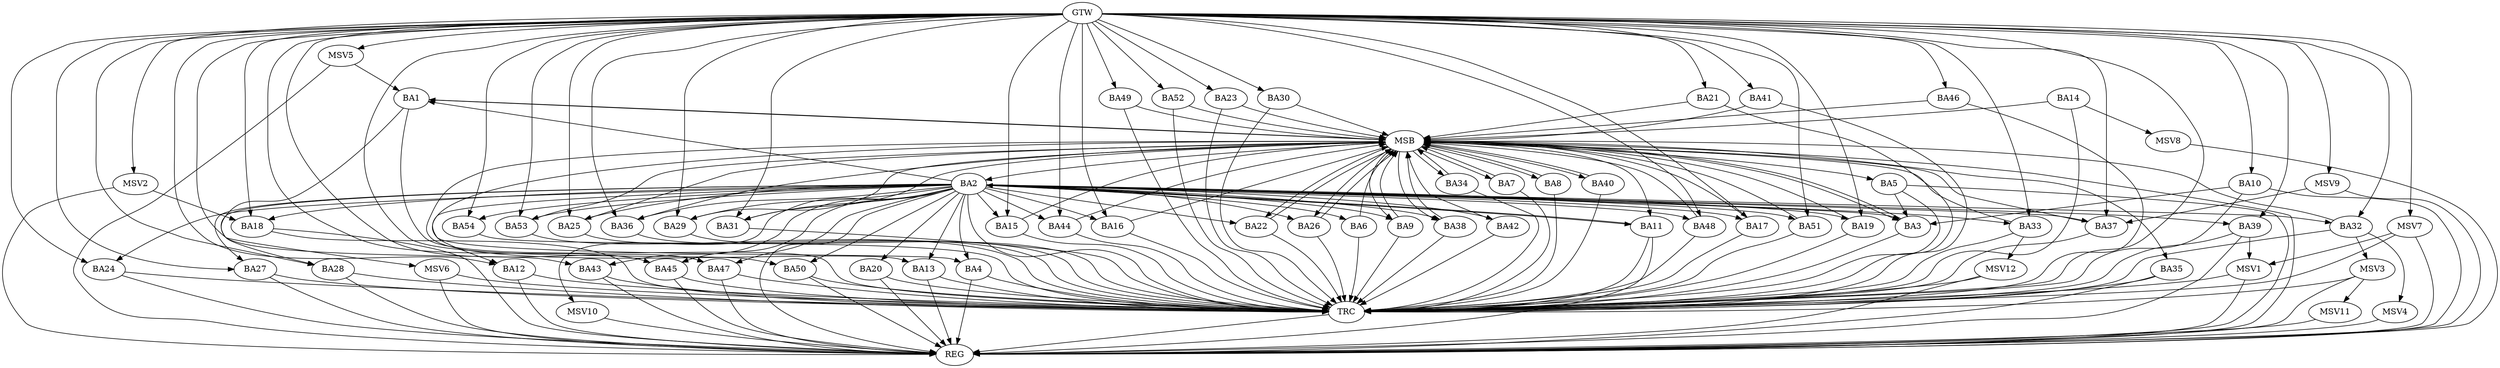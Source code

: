 strict digraph G {
  BA1 [ label="BA1" ];
  BA2 [ label="BA2" ];
  BA3 [ label="BA3" ];
  BA4 [ label="BA4" ];
  BA5 [ label="BA5" ];
  BA6 [ label="BA6" ];
  BA7 [ label="BA7" ];
  BA8 [ label="BA8" ];
  BA9 [ label="BA9" ];
  BA10 [ label="BA10" ];
  BA11 [ label="BA11" ];
  BA12 [ label="BA12" ];
  BA13 [ label="BA13" ];
  BA14 [ label="BA14" ];
  BA15 [ label="BA15" ];
  BA16 [ label="BA16" ];
  BA17 [ label="BA17" ];
  BA18 [ label="BA18" ];
  BA19 [ label="BA19" ];
  BA20 [ label="BA20" ];
  BA21 [ label="BA21" ];
  BA22 [ label="BA22" ];
  BA23 [ label="BA23" ];
  BA24 [ label="BA24" ];
  BA25 [ label="BA25" ];
  BA26 [ label="BA26" ];
  BA27 [ label="BA27" ];
  BA28 [ label="BA28" ];
  BA29 [ label="BA29" ];
  BA30 [ label="BA30" ];
  BA31 [ label="BA31" ];
  BA32 [ label="BA32" ];
  BA33 [ label="BA33" ];
  BA34 [ label="BA34" ];
  BA35 [ label="BA35" ];
  BA36 [ label="BA36" ];
  BA37 [ label="BA37" ];
  BA38 [ label="BA38" ];
  BA39 [ label="BA39" ];
  BA40 [ label="BA40" ];
  BA41 [ label="BA41" ];
  BA42 [ label="BA42" ];
  BA43 [ label="BA43" ];
  BA44 [ label="BA44" ];
  BA45 [ label="BA45" ];
  BA46 [ label="BA46" ];
  BA47 [ label="BA47" ];
  BA48 [ label="BA48" ];
  BA49 [ label="BA49" ];
  BA50 [ label="BA50" ];
  BA51 [ label="BA51" ];
  BA52 [ label="BA52" ];
  BA53 [ label="BA53" ];
  BA54 [ label="BA54" ];
  GTW [ label="GTW" ];
  REG [ label="REG" ];
  MSB [ label="MSB" ];
  TRC [ label="TRC" ];
  MSV1 [ label="MSV1" ];
  MSV2 [ label="MSV2" ];
  MSV3 [ label="MSV3" ];
  MSV4 [ label="MSV4" ];
  MSV5 [ label="MSV5" ];
  MSV6 [ label="MSV6" ];
  MSV7 [ label="MSV7" ];
  MSV8 [ label="MSV8" ];
  MSV9 [ label="MSV9" ];
  MSV10 [ label="MSV10" ];
  MSV11 [ label="MSV11" ];
  MSV12 [ label="MSV12" ];
  BA2 -> BA1;
  BA5 -> BA3;
  BA10 -> BA3;
  BA11 -> BA2;
  GTW -> BA10;
  GTW -> BA12;
  GTW -> BA15;
  GTW -> BA16;
  GTW -> BA17;
  GTW -> BA18;
  GTW -> BA19;
  GTW -> BA21;
  GTW -> BA23;
  GTW -> BA24;
  GTW -> BA25;
  GTW -> BA27;
  GTW -> BA28;
  GTW -> BA29;
  GTW -> BA30;
  GTW -> BA31;
  GTW -> BA32;
  GTW -> BA33;
  GTW -> BA36;
  GTW -> BA37;
  GTW -> BA39;
  GTW -> BA41;
  GTW -> BA43;
  GTW -> BA44;
  GTW -> BA45;
  GTW -> BA46;
  GTW -> BA47;
  GTW -> BA48;
  GTW -> BA49;
  GTW -> BA50;
  GTW -> BA51;
  GTW -> BA52;
  GTW -> BA53;
  GTW -> BA54;
  BA2 -> REG;
  BA4 -> REG;
  BA5 -> REG;
  BA10 -> REG;
  BA11 -> REG;
  BA12 -> REG;
  BA13 -> REG;
  BA18 -> REG;
  BA20 -> REG;
  BA24 -> REG;
  BA27 -> REG;
  BA28 -> REG;
  BA35 -> REG;
  BA39 -> REG;
  BA43 -> REG;
  BA45 -> REG;
  BA47 -> REG;
  BA50 -> REG;
  BA1 -> MSB;
  MSB -> BA2;
  MSB -> REG;
  BA3 -> MSB;
  MSB -> BA1;
  BA6 -> MSB;
  BA7 -> MSB;
  MSB -> BA3;
  BA8 -> MSB;
  BA9 -> MSB;
  BA14 -> MSB;
  MSB -> BA9;
  BA15 -> MSB;
  BA16 -> MSB;
  MSB -> BA7;
  BA17 -> MSB;
  BA19 -> MSB;
  MSB -> BA13;
  BA21 -> MSB;
  BA22 -> MSB;
  MSB -> BA8;
  BA23 -> MSB;
  MSB -> BA4;
  BA25 -> MSB;
  MSB -> BA5;
  BA26 -> MSB;
  BA29 -> MSB;
  BA30 -> MSB;
  BA31 -> MSB;
  MSB -> BA22;
  BA32 -> MSB;
  BA33 -> MSB;
  BA34 -> MSB;
  BA36 -> MSB;
  MSB -> BA11;
  BA37 -> MSB;
  MSB -> BA26;
  BA38 -> MSB;
  MSB -> BA35;
  BA40 -> MSB;
  MSB -> BA34;
  BA41 -> MSB;
  BA42 -> MSB;
  BA44 -> MSB;
  BA46 -> MSB;
  BA48 -> MSB;
  BA49 -> MSB;
  MSB -> BA40;
  BA51 -> MSB;
  BA52 -> MSB;
  BA53 -> MSB;
  MSB -> BA38;
  BA1 -> TRC;
  BA2 -> TRC;
  BA3 -> TRC;
  BA4 -> TRC;
  BA5 -> TRC;
  BA6 -> TRC;
  BA7 -> TRC;
  BA8 -> TRC;
  BA9 -> TRC;
  BA10 -> TRC;
  BA11 -> TRC;
  BA12 -> TRC;
  BA13 -> TRC;
  BA14 -> TRC;
  BA15 -> TRC;
  BA16 -> TRC;
  BA17 -> TRC;
  BA18 -> TRC;
  BA19 -> TRC;
  BA20 -> TRC;
  BA21 -> TRC;
  BA22 -> TRC;
  BA23 -> TRC;
  BA24 -> TRC;
  BA25 -> TRC;
  BA26 -> TRC;
  BA27 -> TRC;
  BA28 -> TRC;
  BA29 -> TRC;
  BA30 -> TRC;
  BA31 -> TRC;
  BA32 -> TRC;
  BA33 -> TRC;
  BA34 -> TRC;
  BA35 -> TRC;
  BA36 -> TRC;
  BA37 -> TRC;
  BA38 -> TRC;
  BA39 -> TRC;
  BA40 -> TRC;
  BA41 -> TRC;
  BA42 -> TRC;
  BA43 -> TRC;
  BA44 -> TRC;
  BA45 -> TRC;
  BA46 -> TRC;
  BA47 -> TRC;
  BA48 -> TRC;
  BA49 -> TRC;
  BA50 -> TRC;
  BA51 -> TRC;
  BA52 -> TRC;
  BA53 -> TRC;
  BA54 -> TRC;
  GTW -> TRC;
  TRC -> REG;
  BA2 -> BA29;
  BA2 -> BA45;
  BA2 -> BA17;
  BA2 -> BA6;
  BA2 -> BA37;
  BA2 -> BA50;
  BA2 -> BA54;
  BA2 -> BA47;
  BA2 -> BA13;
  BA2 -> BA48;
  BA2 -> BA28;
  BA2 -> BA15;
  BA2 -> BA33;
  BA2 -> BA22;
  BA2 -> BA32;
  BA2 -> BA43;
  BA2 -> BA16;
  BA2 -> BA53;
  BA2 -> BA19;
  BA2 -> BA18;
  BA2 -> BA9;
  BA2 -> BA4;
  BA2 -> BA3;
  BA2 -> BA38;
  BA2 -> BA11;
  BA2 -> BA44;
  BA2 -> BA42;
  BA2 -> BA51;
  BA2 -> BA39;
  BA2 -> BA25;
  BA2 -> BA24;
  BA2 -> BA27;
  BA2 -> BA36;
  BA2 -> BA12;
  BA2 -> BA26;
  BA2 -> BA31;
  BA2 -> BA20;
  BA39 -> MSV1;
  MSV1 -> REG;
  MSV1 -> TRC;
  MSV2 -> BA18;
  GTW -> MSV2;
  MSV2 -> REG;
  BA32 -> MSV3;
  MSV3 -> REG;
  MSV3 -> TRC;
  BA32 -> MSV4;
  MSV4 -> REG;
  MSV5 -> BA1;
  GTW -> MSV5;
  MSV5 -> REG;
  BA1 -> MSV6;
  MSV6 -> REG;
  MSV6 -> TRC;
  MSV7 -> MSV1;
  GTW -> MSV7;
  MSV7 -> REG;
  MSV7 -> TRC;
  BA14 -> MSV8;
  MSV8 -> REG;
  MSV9 -> BA37;
  GTW -> MSV9;
  MSV9 -> REG;
  BA2 -> MSV10;
  MSV10 -> REG;
  MSV3 -> MSV11;
  MSV11 -> REG;
  BA33 -> MSV12;
  MSV12 -> REG;
  MSV12 -> TRC;
}
